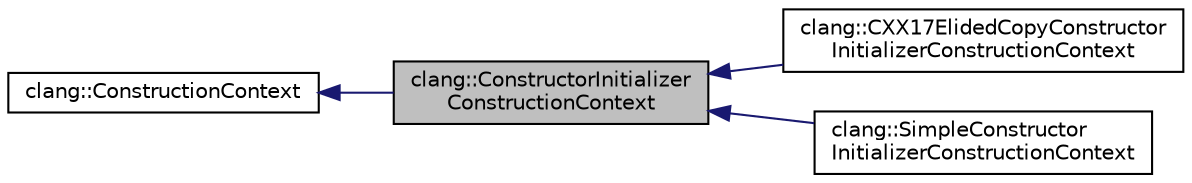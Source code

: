 digraph "clang::ConstructorInitializerConstructionContext"
{
 // LATEX_PDF_SIZE
  bgcolor="transparent";
  edge [fontname="Helvetica",fontsize="10",labelfontname="Helvetica",labelfontsize="10"];
  node [fontname="Helvetica",fontsize="10",shape=record];
  rankdir="LR";
  Node1 [label="clang::ConstructorInitializer\lConstructionContext",height=0.2,width=0.4,color="black", fillcolor="grey75", style="filled", fontcolor="black",tooltip=" "];
  Node2 -> Node1 [dir="back",color="midnightblue",fontsize="10",style="solid",fontname="Helvetica"];
  Node2 [label="clang::ConstructionContext",height=0.2,width=0.4,color="black",URL="$classclang_1_1ConstructionContext.html",tooltip="ConstructionContext's subclasses describe different ways of constructing an object in C++."];
  Node1 -> Node3 [dir="back",color="midnightblue",fontsize="10",style="solid",fontname="Helvetica"];
  Node3 [label="clang::CXX17ElidedCopyConstructor\lInitializerConstructionContext",height=0.2,width=0.4,color="black",URL="$classclang_1_1CXX17ElidedCopyConstructorInitializerConstructionContext.html",tooltip="Represents construction into a field or a base class within a bigger object via a constructor initial..."];
  Node1 -> Node4 [dir="back",color="midnightblue",fontsize="10",style="solid",fontname="Helvetica"];
  Node4 [label="clang::SimpleConstructor\lInitializerConstructionContext",height=0.2,width=0.4,color="black",URL="$classclang_1_1SimpleConstructorInitializerConstructionContext.html",tooltip="Represents construction into a field or a base class within a bigger object via a constructor initial..."];
}
